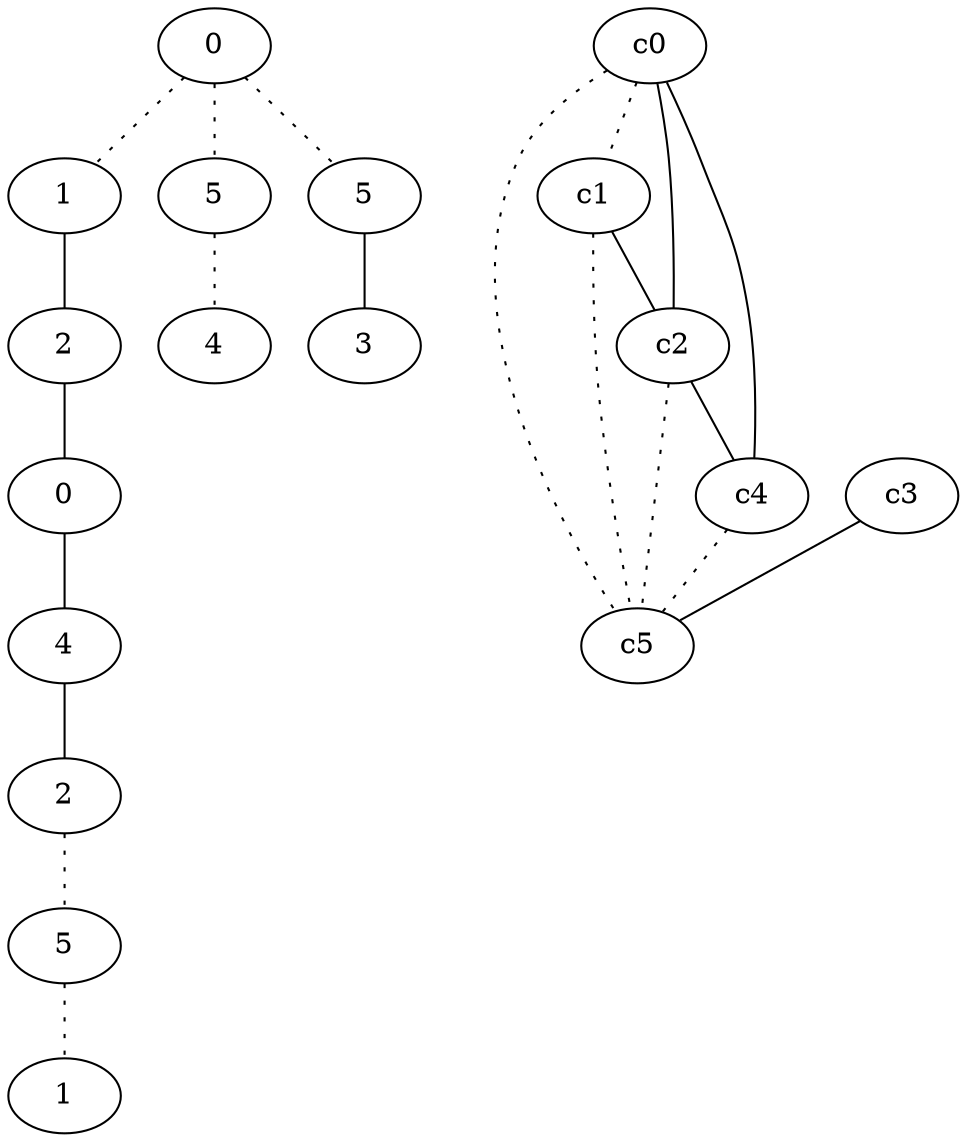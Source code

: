 graph {
a0[label=0];
a1[label=1];
a2[label=2];
a3[label=0];
a4[label=4];
a5[label=2];
a6[label=5];
a7[label=1];
a8[label=5];
a9[label=4];
a10[label=5];
a11[label=3];
a0 -- a1 [style=dotted];
a0 -- a8 [style=dotted];
a0 -- a10 [style=dotted];
a1 -- a2;
a2 -- a3;
a3 -- a4;
a4 -- a5;
a5 -- a6 [style=dotted];
a6 -- a7 [style=dotted];
a8 -- a9 [style=dotted];
a10 -- a11;
c0 -- c1 [style=dotted];
c0 -- c2;
c0 -- c4;
c0 -- c5 [style=dotted];
c1 -- c2;
c1 -- c5 [style=dotted];
c2 -- c4;
c2 -- c5 [style=dotted];
c3 -- c5;
c4 -- c5 [style=dotted];
}
